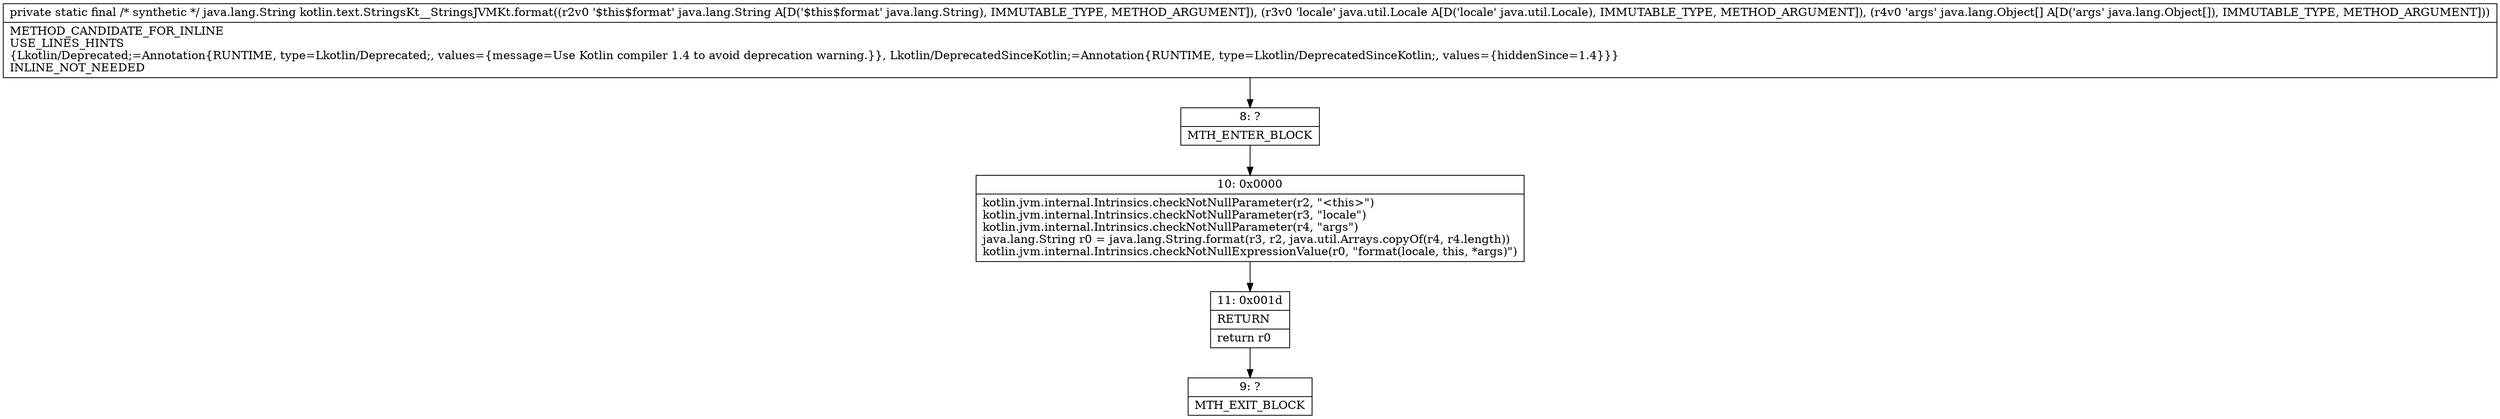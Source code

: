 digraph "CFG forkotlin.text.StringsKt__StringsJVMKt.format(Ljava\/lang\/String;Ljava\/util\/Locale;[Ljava\/lang\/Object;)Ljava\/lang\/String;" {
Node_8 [shape=record,label="{8\:\ ?|MTH_ENTER_BLOCK\l}"];
Node_10 [shape=record,label="{10\:\ 0x0000|kotlin.jvm.internal.Intrinsics.checkNotNullParameter(r2, \"\<this\>\")\lkotlin.jvm.internal.Intrinsics.checkNotNullParameter(r3, \"locale\")\lkotlin.jvm.internal.Intrinsics.checkNotNullParameter(r4, \"args\")\ljava.lang.String r0 = java.lang.String.format(r3, r2, java.util.Arrays.copyOf(r4, r4.length))\lkotlin.jvm.internal.Intrinsics.checkNotNullExpressionValue(r0, \"format(locale, this, *args)\")\l}"];
Node_11 [shape=record,label="{11\:\ 0x001d|RETURN\l|return r0\l}"];
Node_9 [shape=record,label="{9\:\ ?|MTH_EXIT_BLOCK\l}"];
MethodNode[shape=record,label="{private static final \/* synthetic *\/ java.lang.String kotlin.text.StringsKt__StringsJVMKt.format((r2v0 '$this$format' java.lang.String A[D('$this$format' java.lang.String), IMMUTABLE_TYPE, METHOD_ARGUMENT]), (r3v0 'locale' java.util.Locale A[D('locale' java.util.Locale), IMMUTABLE_TYPE, METHOD_ARGUMENT]), (r4v0 'args' java.lang.Object[] A[D('args' java.lang.Object[]), IMMUTABLE_TYPE, METHOD_ARGUMENT]))  | METHOD_CANDIDATE_FOR_INLINE\lUSE_LINES_HINTS\l\{Lkotlin\/Deprecated;=Annotation\{RUNTIME, type=Lkotlin\/Deprecated;, values=\{message=Use Kotlin compiler 1.4 to avoid deprecation warning.\}\}, Lkotlin\/DeprecatedSinceKotlin;=Annotation\{RUNTIME, type=Lkotlin\/DeprecatedSinceKotlin;, values=\{hiddenSince=1.4\}\}\}\lINLINE_NOT_NEEDED\l}"];
MethodNode -> Node_8;Node_8 -> Node_10;
Node_10 -> Node_11;
Node_11 -> Node_9;
}

